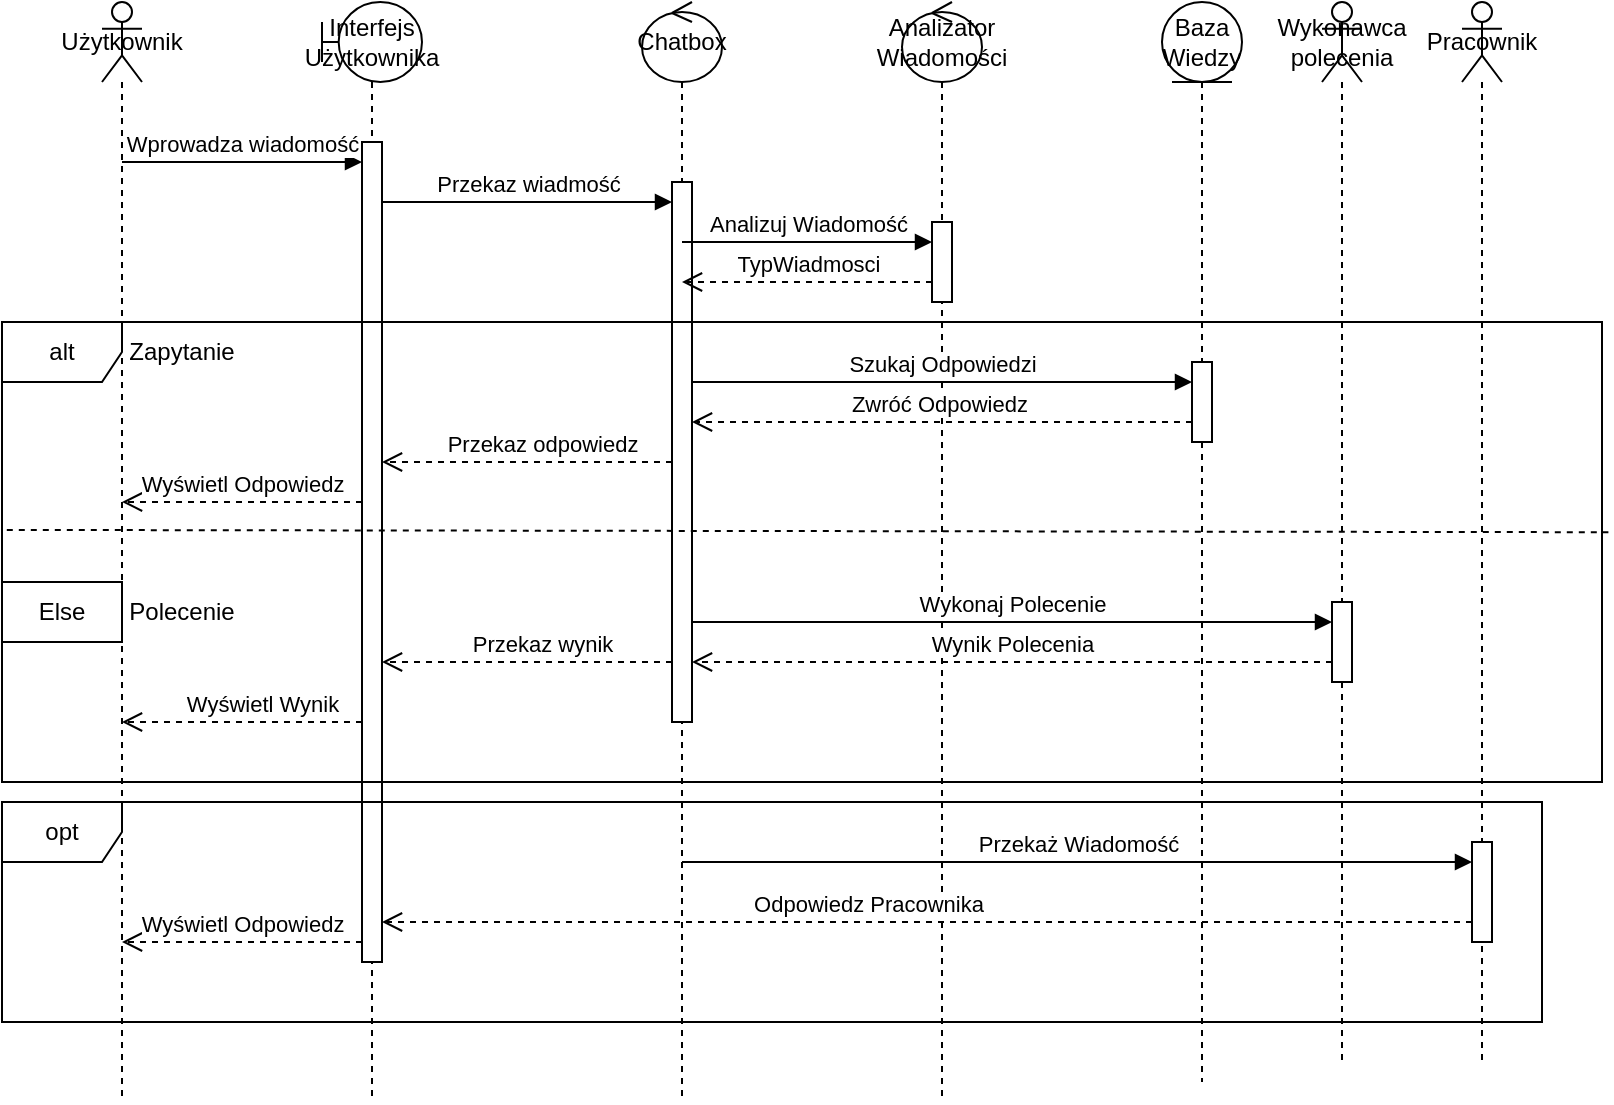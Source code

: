 <mxfile version="21.3.4" type="device">
  <diagram name="Strona-1" id="S6mS8mE3Q9tH057i0CRc">
    <mxGraphModel dx="1674" dy="768" grid="1" gridSize="10" guides="1" tooltips="1" connect="1" arrows="1" fold="1" page="1" pageScale="1" pageWidth="827" pageHeight="1169" math="0" shadow="0">
      <root>
        <mxCell id="0" />
        <mxCell id="1" parent="0" />
        <mxCell id="h5S3qbaRXKo_6D7XIX6F-2" value="Użytkownik" style="shape=umlLifeline;perimeter=lifelinePerimeter;whiteSpace=wrap;html=1;container=1;dropTarget=0;collapsible=0;recursiveResize=0;outlineConnect=0;portConstraint=eastwest;newEdgeStyle={&quot;edgeStyle&quot;:&quot;elbowEdgeStyle&quot;,&quot;elbow&quot;:&quot;vertical&quot;,&quot;curved&quot;:0,&quot;rounded&quot;:0};participant=umlActor;" vertex="1" parent="1">
          <mxGeometry x="70" width="20" height="550" as="geometry" />
        </mxCell>
        <mxCell id="h5S3qbaRXKo_6D7XIX6F-3" value="Interfejs Użytkownika" style="shape=umlLifeline;perimeter=lifelinePerimeter;whiteSpace=wrap;html=1;container=1;dropTarget=0;collapsible=0;recursiveResize=0;outlineConnect=0;portConstraint=eastwest;newEdgeStyle={&quot;edgeStyle&quot;:&quot;elbowEdgeStyle&quot;,&quot;elbow&quot;:&quot;vertical&quot;,&quot;curved&quot;:0,&quot;rounded&quot;:0};participant=umlBoundary;" vertex="1" parent="1">
          <mxGeometry x="180" width="50" height="550" as="geometry" />
        </mxCell>
        <mxCell id="h5S3qbaRXKo_6D7XIX6F-8" value="" style="html=1;points=[];perimeter=orthogonalPerimeter;outlineConnect=0;targetShapes=umlLifeline;portConstraint=eastwest;newEdgeStyle={&quot;edgeStyle&quot;:&quot;elbowEdgeStyle&quot;,&quot;elbow&quot;:&quot;vertical&quot;,&quot;curved&quot;:0,&quot;rounded&quot;:0};" vertex="1" parent="h5S3qbaRXKo_6D7XIX6F-3">
          <mxGeometry x="20" y="70" width="10" height="410" as="geometry" />
        </mxCell>
        <mxCell id="h5S3qbaRXKo_6D7XIX6F-4" value="Chatbox" style="shape=umlLifeline;perimeter=lifelinePerimeter;whiteSpace=wrap;html=1;container=1;dropTarget=0;collapsible=0;recursiveResize=0;outlineConnect=0;portConstraint=eastwest;newEdgeStyle={&quot;edgeStyle&quot;:&quot;elbowEdgeStyle&quot;,&quot;elbow&quot;:&quot;vertical&quot;,&quot;curved&quot;:0,&quot;rounded&quot;:0};participant=umlControl;" vertex="1" parent="1">
          <mxGeometry x="340" width="40" height="550" as="geometry" />
        </mxCell>
        <mxCell id="h5S3qbaRXKo_6D7XIX6F-11" value="" style="html=1;points=[];perimeter=orthogonalPerimeter;outlineConnect=0;targetShapes=umlLifeline;portConstraint=eastwest;newEdgeStyle={&quot;edgeStyle&quot;:&quot;elbowEdgeStyle&quot;,&quot;elbow&quot;:&quot;vertical&quot;,&quot;curved&quot;:0,&quot;rounded&quot;:0};" vertex="1" parent="h5S3qbaRXKo_6D7XIX6F-4">
          <mxGeometry x="15" y="90" width="10" height="270" as="geometry" />
        </mxCell>
        <mxCell id="h5S3qbaRXKo_6D7XIX6F-5" value="Analizator Wiadomości" style="shape=umlLifeline;perimeter=lifelinePerimeter;whiteSpace=wrap;html=1;container=1;dropTarget=0;collapsible=0;recursiveResize=0;outlineConnect=0;portConstraint=eastwest;newEdgeStyle={&quot;edgeStyle&quot;:&quot;elbowEdgeStyle&quot;,&quot;elbow&quot;:&quot;vertical&quot;,&quot;curved&quot;:0,&quot;rounded&quot;:0};participant=umlControl;" vertex="1" parent="1">
          <mxGeometry x="470" width="40" height="550" as="geometry" />
        </mxCell>
        <mxCell id="h5S3qbaRXKo_6D7XIX6F-14" value="" style="html=1;points=[];perimeter=orthogonalPerimeter;outlineConnect=0;targetShapes=umlLifeline;portConstraint=eastwest;newEdgeStyle={&quot;edgeStyle&quot;:&quot;elbowEdgeStyle&quot;,&quot;elbow&quot;:&quot;vertical&quot;,&quot;curved&quot;:0,&quot;rounded&quot;:0};" vertex="1" parent="h5S3qbaRXKo_6D7XIX6F-5">
          <mxGeometry x="15" y="110" width="10" height="40" as="geometry" />
        </mxCell>
        <mxCell id="h5S3qbaRXKo_6D7XIX6F-6" value="Baza Wiedzy" style="shape=umlLifeline;perimeter=lifelinePerimeter;whiteSpace=wrap;html=1;container=1;dropTarget=0;collapsible=0;recursiveResize=0;outlineConnect=0;portConstraint=eastwest;newEdgeStyle={&quot;edgeStyle&quot;:&quot;elbowEdgeStyle&quot;,&quot;elbow&quot;:&quot;vertical&quot;,&quot;curved&quot;:0,&quot;rounded&quot;:0};participant=umlEntity;" vertex="1" parent="1">
          <mxGeometry x="600" width="40" height="540" as="geometry" />
        </mxCell>
        <mxCell id="h5S3qbaRXKo_6D7XIX6F-7" value="Pracownik" style="shape=umlLifeline;perimeter=lifelinePerimeter;whiteSpace=wrap;html=1;container=1;dropTarget=0;collapsible=0;recursiveResize=0;outlineConnect=0;portConstraint=eastwest;newEdgeStyle={&quot;edgeStyle&quot;:&quot;elbowEdgeStyle&quot;,&quot;elbow&quot;:&quot;vertical&quot;,&quot;curved&quot;:0,&quot;rounded&quot;:0};participant=umlActor;" vertex="1" parent="1">
          <mxGeometry x="750" width="20" height="530" as="geometry" />
        </mxCell>
        <mxCell id="h5S3qbaRXKo_6D7XIX6F-9" value="Wprowadza wiadomość" style="html=1;verticalAlign=bottom;endArrow=block;edgeStyle=elbowEdgeStyle;elbow=vertical;curved=0;rounded=0;" edge="1" target="h5S3qbaRXKo_6D7XIX6F-8" parent="1" source="h5S3qbaRXKo_6D7XIX6F-2">
          <mxGeometry relative="1" as="geometry">
            <mxPoint x="130" y="70" as="sourcePoint" />
            <Array as="points">
              <mxPoint x="120" y="80" />
            </Array>
          </mxGeometry>
        </mxCell>
        <mxCell id="h5S3qbaRXKo_6D7XIX6F-12" value="Przekaz wiadmość" style="html=1;verticalAlign=bottom;endArrow=block;edgeStyle=elbowEdgeStyle;elbow=vertical;curved=0;rounded=0;" edge="1" target="h5S3qbaRXKo_6D7XIX6F-11" parent="1" source="h5S3qbaRXKo_6D7XIX6F-8">
          <mxGeometry relative="1" as="geometry">
            <mxPoint x="285" y="90" as="sourcePoint" />
            <Array as="points">
              <mxPoint x="240" y="100" />
            </Array>
          </mxGeometry>
        </mxCell>
        <mxCell id="h5S3qbaRXKo_6D7XIX6F-15" value="Analizuj Wiadomość" style="html=1;verticalAlign=bottom;endArrow=block;edgeStyle=elbowEdgeStyle;elbow=vertical;curved=0;rounded=0;" edge="1" target="h5S3qbaRXKo_6D7XIX6F-14" parent="1" source="h5S3qbaRXKo_6D7XIX6F-4">
          <mxGeometry relative="1" as="geometry">
            <mxPoint x="415" y="110" as="sourcePoint" />
            <Array as="points">
              <mxPoint x="390" y="120" />
            </Array>
          </mxGeometry>
        </mxCell>
        <mxCell id="h5S3qbaRXKo_6D7XIX6F-16" value="TypWiadmosci" style="html=1;verticalAlign=bottom;endArrow=open;dashed=1;endSize=8;edgeStyle=elbowEdgeStyle;elbow=vertical;curved=0;rounded=0;" edge="1" source="h5S3qbaRXKo_6D7XIX6F-14" parent="1" target="h5S3qbaRXKo_6D7XIX6F-4">
          <mxGeometry relative="1" as="geometry">
            <mxPoint x="415" y="185" as="targetPoint" />
            <Array as="points">
              <mxPoint x="430" y="140" />
            </Array>
          </mxGeometry>
        </mxCell>
        <mxCell id="h5S3qbaRXKo_6D7XIX6F-13" value="Przekaz odpowiedz" style="html=1;verticalAlign=bottom;endArrow=open;dashed=1;endSize=8;edgeStyle=elbowEdgeStyle;elbow=vertical;curved=0;rounded=0;" edge="1" source="h5S3qbaRXKo_6D7XIX6F-11" parent="1" target="h5S3qbaRXKo_6D7XIX6F-8">
          <mxGeometry x="-0.103" relative="1" as="geometry">
            <mxPoint x="285" y="165" as="targetPoint" />
            <Array as="points">
              <mxPoint x="270" y="230" />
              <mxPoint x="310" y="330" />
            </Array>
            <mxPoint as="offset" />
          </mxGeometry>
        </mxCell>
        <mxCell id="h5S3qbaRXKo_6D7XIX6F-17" value="alt" style="shape=umlFrame;whiteSpace=wrap;html=1;pointerEvents=0;" vertex="1" parent="1">
          <mxGeometry x="20" y="160" width="800" height="230" as="geometry" />
        </mxCell>
        <mxCell id="h5S3qbaRXKo_6D7XIX6F-18" value="Zapytanie" style="text;html=1;strokeColor=none;fillColor=none;align=center;verticalAlign=middle;whiteSpace=wrap;rounded=0;" vertex="1" parent="1">
          <mxGeometry x="80" y="160" width="60" height="30" as="geometry" />
        </mxCell>
        <mxCell id="h5S3qbaRXKo_6D7XIX6F-19" value="" style="html=1;points=[];perimeter=orthogonalPerimeter;outlineConnect=0;targetShapes=umlLifeline;portConstraint=eastwest;newEdgeStyle={&quot;edgeStyle&quot;:&quot;elbowEdgeStyle&quot;,&quot;elbow&quot;:&quot;vertical&quot;,&quot;curved&quot;:0,&quot;rounded&quot;:0};" vertex="1" parent="1">
          <mxGeometry x="615" y="180" width="10" height="40" as="geometry" />
        </mxCell>
        <mxCell id="h5S3qbaRXKo_6D7XIX6F-20" value="Szukaj Odpowiedzi" style="html=1;verticalAlign=bottom;endArrow=block;edgeStyle=elbowEdgeStyle;elbow=vertical;curved=0;rounded=0;" edge="1" target="h5S3qbaRXKo_6D7XIX6F-19" parent="1" source="h5S3qbaRXKo_6D7XIX6F-11">
          <mxGeometry relative="1" as="geometry">
            <mxPoint x="545" y="180" as="sourcePoint" />
            <Array as="points">
              <mxPoint x="430" y="190" />
            </Array>
          </mxGeometry>
        </mxCell>
        <mxCell id="h5S3qbaRXKo_6D7XIX6F-21" value="Zwróć Odpowiedz&amp;nbsp;" style="html=1;verticalAlign=bottom;endArrow=open;dashed=1;endSize=8;edgeStyle=elbowEdgeStyle;elbow=vertical;curved=0;rounded=0;" edge="1" source="h5S3qbaRXKo_6D7XIX6F-19" parent="1" target="h5S3qbaRXKo_6D7XIX6F-11">
          <mxGeometry relative="1" as="geometry">
            <mxPoint x="545" y="255" as="targetPoint" />
            <Array as="points">
              <mxPoint x="460" y="210" />
            </Array>
          </mxGeometry>
        </mxCell>
        <mxCell id="h5S3qbaRXKo_6D7XIX6F-10" value="Wyświetl Odpowiedz" style="html=1;verticalAlign=bottom;endArrow=open;dashed=1;endSize=8;edgeStyle=elbowEdgeStyle;elbow=vertical;curved=0;rounded=0;" edge="1" source="h5S3qbaRXKo_6D7XIX6F-8" parent="1" target="h5S3qbaRXKo_6D7XIX6F-2">
          <mxGeometry relative="1" as="geometry">
            <mxPoint x="130" y="145" as="targetPoint" />
            <Array as="points">
              <mxPoint x="150" y="250" />
            </Array>
          </mxGeometry>
        </mxCell>
        <mxCell id="h5S3qbaRXKo_6D7XIX6F-22" value="" style="endArrow=none;dashed=1;html=1;rounded=0;exitX=0.003;exitY=0.452;exitDx=0;exitDy=0;exitPerimeter=0;entryX=1.004;entryY=0.457;entryDx=0;entryDy=0;entryPerimeter=0;" edge="1" parent="1" source="h5S3qbaRXKo_6D7XIX6F-17" target="h5S3qbaRXKo_6D7XIX6F-17">
          <mxGeometry width="50" height="50" relative="1" as="geometry">
            <mxPoint x="120" y="340" as="sourcePoint" />
            <mxPoint x="170" y="290" as="targetPoint" />
          </mxGeometry>
        </mxCell>
        <mxCell id="h5S3qbaRXKo_6D7XIX6F-23" value="Else" style="rounded=0;whiteSpace=wrap;html=1;" vertex="1" parent="1">
          <mxGeometry x="20" y="290" width="60" height="30" as="geometry" />
        </mxCell>
        <mxCell id="h5S3qbaRXKo_6D7XIX6F-24" value="Polecenie" style="text;html=1;strokeColor=none;fillColor=none;align=center;verticalAlign=middle;whiteSpace=wrap;rounded=0;" vertex="1" parent="1">
          <mxGeometry x="80" y="290" width="60" height="30" as="geometry" />
        </mxCell>
        <mxCell id="h5S3qbaRXKo_6D7XIX6F-25" value="Wykonawca polecenia" style="shape=umlLifeline;perimeter=lifelinePerimeter;whiteSpace=wrap;html=1;container=1;dropTarget=0;collapsible=0;recursiveResize=0;outlineConnect=0;portConstraint=eastwest;newEdgeStyle={&quot;edgeStyle&quot;:&quot;elbowEdgeStyle&quot;,&quot;elbow&quot;:&quot;vertical&quot;,&quot;curved&quot;:0,&quot;rounded&quot;:0};participant=umlActor;" vertex="1" parent="1">
          <mxGeometry x="680" width="20" height="530" as="geometry" />
        </mxCell>
        <mxCell id="h5S3qbaRXKo_6D7XIX6F-26" value="" style="html=1;points=[];perimeter=orthogonalPerimeter;outlineConnect=0;targetShapes=umlLifeline;portConstraint=eastwest;newEdgeStyle={&quot;edgeStyle&quot;:&quot;elbowEdgeStyle&quot;,&quot;elbow&quot;:&quot;vertical&quot;,&quot;curved&quot;:0,&quot;rounded&quot;:0};" vertex="1" parent="h5S3qbaRXKo_6D7XIX6F-25">
          <mxGeometry x="5" y="300" width="10" height="40" as="geometry" />
        </mxCell>
        <mxCell id="h5S3qbaRXKo_6D7XIX6F-27" value="Wykonaj Polecenie" style="html=1;verticalAlign=bottom;endArrow=block;edgeStyle=elbowEdgeStyle;elbow=vertical;curved=0;rounded=0;" edge="1" target="h5S3qbaRXKo_6D7XIX6F-26" parent="1" source="h5S3qbaRXKo_6D7XIX6F-11">
          <mxGeometry relative="1" as="geometry">
            <mxPoint x="510" y="330" as="sourcePoint" />
            <Array as="points">
              <mxPoint x="420" y="310" />
            </Array>
          </mxGeometry>
        </mxCell>
        <mxCell id="h5S3qbaRXKo_6D7XIX6F-28" value="Wynik Polecenia" style="html=1;verticalAlign=bottom;endArrow=open;dashed=1;endSize=8;edgeStyle=elbowEdgeStyle;elbow=vertical;curved=0;rounded=0;" edge="1" source="h5S3qbaRXKo_6D7XIX6F-26" parent="1" target="h5S3qbaRXKo_6D7XIX6F-11">
          <mxGeometry relative="1" as="geometry">
            <mxPoint x="510" y="405" as="targetPoint" />
            <Array as="points">
              <mxPoint x="620" y="330" />
            </Array>
          </mxGeometry>
        </mxCell>
        <mxCell id="h5S3qbaRXKo_6D7XIX6F-29" value="Przekaz wynik" style="html=1;verticalAlign=bottom;endArrow=open;dashed=1;endSize=8;edgeStyle=elbowEdgeStyle;elbow=vertical;curved=0;rounded=0;" edge="1" parent="1" source="h5S3qbaRXKo_6D7XIX6F-11" target="h5S3qbaRXKo_6D7XIX6F-8">
          <mxGeometry x="-0.103" relative="1" as="geometry">
            <mxPoint x="220" y="240" as="targetPoint" />
            <mxPoint x="365" y="240" as="sourcePoint" />
            <Array as="points">
              <mxPoint x="260" y="330" />
              <mxPoint x="320" y="340" />
            </Array>
            <mxPoint as="offset" />
          </mxGeometry>
        </mxCell>
        <mxCell id="h5S3qbaRXKo_6D7XIX6F-30" value="Wyświetl Wynik" style="html=1;verticalAlign=bottom;endArrow=open;dashed=1;endSize=8;edgeStyle=elbowEdgeStyle;elbow=vertical;curved=0;rounded=0;" edge="1" parent="1" source="h5S3qbaRXKo_6D7XIX6F-8" target="h5S3qbaRXKo_6D7XIX6F-2">
          <mxGeometry x="-0.167" relative="1" as="geometry">
            <mxPoint x="80" y="360" as="targetPoint" />
            <mxPoint x="200" y="360" as="sourcePoint" />
            <Array as="points">
              <mxPoint x="150" y="360" />
            </Array>
            <mxPoint as="offset" />
          </mxGeometry>
        </mxCell>
        <mxCell id="h5S3qbaRXKo_6D7XIX6F-31" value="opt" style="shape=umlFrame;whiteSpace=wrap;html=1;pointerEvents=0;" vertex="1" parent="1">
          <mxGeometry x="20" y="400" width="770" height="110" as="geometry" />
        </mxCell>
        <mxCell id="h5S3qbaRXKo_6D7XIX6F-32" value="" style="html=1;points=[];perimeter=orthogonalPerimeter;outlineConnect=0;targetShapes=umlLifeline;portConstraint=eastwest;newEdgeStyle={&quot;edgeStyle&quot;:&quot;elbowEdgeStyle&quot;,&quot;elbow&quot;:&quot;vertical&quot;,&quot;curved&quot;:0,&quot;rounded&quot;:0};" vertex="1" parent="1">
          <mxGeometry x="755" y="420" width="10" height="50" as="geometry" />
        </mxCell>
        <mxCell id="h5S3qbaRXKo_6D7XIX6F-33" value="Przekaż Wiadomość" style="html=1;verticalAlign=bottom;endArrow=block;edgeStyle=elbowEdgeStyle;elbow=vertical;curved=0;rounded=0;" edge="1" target="h5S3qbaRXKo_6D7XIX6F-32" parent="1" source="h5S3qbaRXKo_6D7XIX6F-4">
          <mxGeometry relative="1" as="geometry">
            <mxPoint x="685" y="420" as="sourcePoint" />
            <Array as="points">
              <mxPoint x="400" y="430" />
            </Array>
          </mxGeometry>
        </mxCell>
        <mxCell id="h5S3qbaRXKo_6D7XIX6F-34" value="Odpowiedz Pracownika" style="html=1;verticalAlign=bottom;endArrow=open;dashed=1;endSize=8;edgeStyle=elbowEdgeStyle;elbow=vertical;curved=0;rounded=0;" edge="1" source="h5S3qbaRXKo_6D7XIX6F-32" parent="1" target="h5S3qbaRXKo_6D7XIX6F-8">
          <mxGeometry x="0.108" relative="1" as="geometry">
            <mxPoint x="200" y="460" as="targetPoint" />
            <Array as="points">
              <mxPoint x="430" y="460" />
            </Array>
            <mxPoint as="offset" />
          </mxGeometry>
        </mxCell>
        <mxCell id="h5S3qbaRXKo_6D7XIX6F-35" value="Wyświetl Odpowiedz" style="html=1;verticalAlign=bottom;endArrow=open;dashed=1;endSize=8;edgeStyle=elbowEdgeStyle;elbow=vertical;curved=0;rounded=0;" edge="1" parent="1" source="h5S3qbaRXKo_6D7XIX6F-8" target="h5S3qbaRXKo_6D7XIX6F-2">
          <mxGeometry relative="1" as="geometry">
            <mxPoint x="90" y="260" as="targetPoint" />
            <mxPoint x="210" y="260" as="sourcePoint" />
            <Array as="points">
              <mxPoint x="120" y="470" />
              <mxPoint x="160" y="260" />
            </Array>
          </mxGeometry>
        </mxCell>
      </root>
    </mxGraphModel>
  </diagram>
</mxfile>
